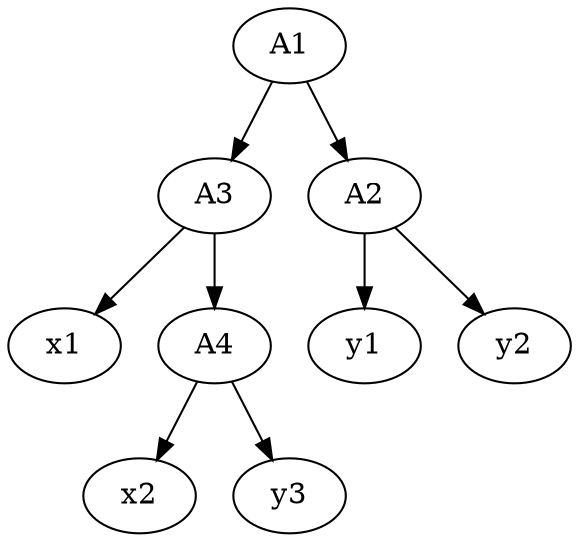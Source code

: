digraph G {  
  ordering=in ;
  A1[texlbl="$-$"];
  A1 -> A3
  A1 -> A2
  A2[texlbl="$\cdot$"];
  A2 -> y1
  A2 -> y2
  y1[texlbl="$y$"];
  y2[texlbl="$y$"];
  A3[texlbl="pow"];
  A3 -> x1
  A3 -> A4
  A4[texlbl="$+$"];
  A4 -> x2
  A4 -> y3
  x1[texlbl="$x$"];
  x2[texlbl="$x$"];
  y3[texlbl="$y$"];
}
